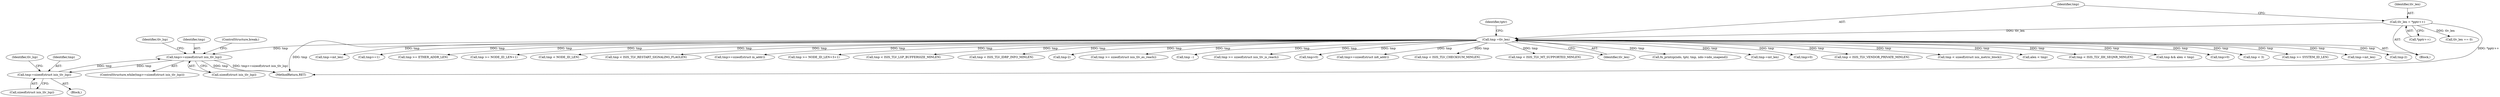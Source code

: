 digraph "0_tcpdump_3b32029db354cbc875127869d9b12a9addc75b50@API" {
"1002482" [label="(Call,tmp>=sizeof(struct isis_tlv_lsp))"];
"1001364" [label="(Call,tmp =tlv_len)"];
"1001359" [label="(Call,tlv_len = *pptr++)"];
"1002547" [label="(Call,tmp-=sizeof(struct isis_tlv_lsp))"];
"1002482" [label="(Call,tmp>=sizeof(struct isis_tlv_lsp))"];
"1002821" [label="(Call,tmp >= SYSTEM_ID_LEN)"];
"1001361" [label="(Call,*pptr++)"];
"1001365" [label="(Identifier,tmp)"];
"1001856" [label="(Call,tmp-=mt_len)"];
"1002277" [label="(Call,tmp-2)"];
"1002483" [label="(Identifier,tmp)"];
"1001788" [label="(Call,tmp-=mt_len)"];
"1002549" [label="(Call,sizeof(struct isis_tlv_lsp))"];
"1002075" [label="(Call,tmp>=1)"];
"1001359" [label="(Call,tlv_len = *pptr++)"];
"1002482" [label="(Call,tmp>=sizeof(struct isis_tlv_lsp))"];
"1001456" [label="(Call,tmp >= ETHER_ADDR_LEN)"];
"1002486" [label="(Block,)"];
"1001590" [label="(Call,tmp >= NODE_ID_LEN+1)"];
"1002353" [label="(Call,tmp < NODE_ID_LEN)"];
"1002678" [label="(Call,tmp < ISIS_TLV_RESTART_SIGNALING_FLAGLEN)"];
"1002309" [label="(Call,tmp>=sizeof(struct in_addr))"];
"1001617" [label="(Call,tmp >= NODE_ID_LEN+3+1)"];
"1002803" [label="(Call,tmp < ISIS_TLV_LSP_BUFFERSIZE_MINLEN)"];
"1001360" [label="(Identifier,tlv_len)"];
"1002749" [label="(Call,tmp < ISIS_TLV_IDRP_INFO_MINLEN)"];
"1003083" [label="(MethodReturn,RET)"];
"1002232" [label="(Call,tmp-2)"];
"1001387" [label="(Call,tlv_len == 0)"];
"1001704" [label="(Call,tmp >= sizeof(struct isis_tlv_es_reach))"];
"1001506" [label="(Call,tmp --)"];
"1001666" [label="(Call,tmp >= sizeof(struct isis_tlv_is_reach))"];
"1001749" [label="(Call,tmp>0)"];
"1001885" [label="(Call,tmp>=sizeof(struct in6_addr))"];
"1002556" [label="(Call,tmp < ISIS_TLV_CHECKSUM_MINLEN)"];
"1002637" [label="(Call,tmp < ISIS_TLV_MT_SUPPORTED_MINLEN)"];
"1001366" [label="(Identifier,tlv_len)"];
"1002342" [label="(Call,fn_printzp(ndo, tptr, tmp, ndo->ndo_snapend))"];
"1002553" [label="(ControlStructure,break;)"];
"1002552" [label="(Identifier,tlv_lsp)"];
"1001555" [label="(Call,tmp-=mt_len)"];
"1001364" [label="(Call,tmp =tlv_len)"];
"1002176" [label="(Call,tmp>0)"];
"1002960" [label="(Call,tmp < ISIS_TLV_VENDOR_PRIVATE_MINLEN)"];
"1002846" [label="(Call,tmp < sizeof(struct isis_metric_block))"];
"1001368" [label="(Identifier,tptr)"];
"1002481" [label="(ControlStructure,while(tmp>=sizeof(struct isis_tlv_lsp)))"];
"1002490" [label="(Identifier,tlv_lsp)"];
"1001412" [label="(Call,alen < tmp)"];
"1002484" [label="(Call,sizeof(struct isis_tlv_lsp))"];
"1002942" [label="(Call,tmp < ISIS_TLV_IIH_SEQNR_MINLEN)"];
"1002548" [label="(Identifier,tmp)"];
"1002547" [label="(Call,tmp-=sizeof(struct isis_tlv_lsp))"];
"1001344" [label="(Block,)"];
"1001410" [label="(Call,tmp && alen < tmp)"];
"1001817" [label="(Call,tmp>0)"];
"1001487" [label="(Call,tmp < 3)"];
"1002482" -> "1002481"  [label="AST: "];
"1002482" -> "1002484"  [label="CFG: "];
"1002483" -> "1002482"  [label="AST: "];
"1002484" -> "1002482"  [label="AST: "];
"1002490" -> "1002482"  [label="CFG: "];
"1002553" -> "1002482"  [label="CFG: "];
"1002482" -> "1003083"  [label="DDG: tmp"];
"1002482" -> "1003083"  [label="DDG: tmp>=sizeof(struct isis_tlv_lsp)"];
"1001364" -> "1002482"  [label="DDG: tmp"];
"1002547" -> "1002482"  [label="DDG: tmp"];
"1002482" -> "1002547"  [label="DDG: tmp"];
"1001364" -> "1001344"  [label="AST: "];
"1001364" -> "1001366"  [label="CFG: "];
"1001365" -> "1001364"  [label="AST: "];
"1001366" -> "1001364"  [label="AST: "];
"1001368" -> "1001364"  [label="CFG: "];
"1001364" -> "1003083"  [label="DDG: tmp"];
"1001359" -> "1001364"  [label="DDG: tlv_len"];
"1001364" -> "1001410"  [label="DDG: tmp"];
"1001364" -> "1001412"  [label="DDG: tmp"];
"1001364" -> "1001456"  [label="DDG: tmp"];
"1001364" -> "1001487"  [label="DDG: tmp"];
"1001364" -> "1001506"  [label="DDG: tmp"];
"1001364" -> "1001555"  [label="DDG: tmp"];
"1001364" -> "1001590"  [label="DDG: tmp"];
"1001364" -> "1001617"  [label="DDG: tmp"];
"1001364" -> "1001666"  [label="DDG: tmp"];
"1001364" -> "1001704"  [label="DDG: tmp"];
"1001364" -> "1001749"  [label="DDG: tmp"];
"1001364" -> "1001788"  [label="DDG: tmp"];
"1001364" -> "1001817"  [label="DDG: tmp"];
"1001364" -> "1001856"  [label="DDG: tmp"];
"1001364" -> "1001885"  [label="DDG: tmp"];
"1001364" -> "1002075"  [label="DDG: tmp"];
"1001364" -> "1002176"  [label="DDG: tmp"];
"1001364" -> "1002232"  [label="DDG: tmp"];
"1001364" -> "1002277"  [label="DDG: tmp"];
"1001364" -> "1002309"  [label="DDG: tmp"];
"1001364" -> "1002342"  [label="DDG: tmp"];
"1001364" -> "1002353"  [label="DDG: tmp"];
"1001364" -> "1002556"  [label="DDG: tmp"];
"1001364" -> "1002637"  [label="DDG: tmp"];
"1001364" -> "1002678"  [label="DDG: tmp"];
"1001364" -> "1002749"  [label="DDG: tmp"];
"1001364" -> "1002803"  [label="DDG: tmp"];
"1001364" -> "1002821"  [label="DDG: tmp"];
"1001364" -> "1002846"  [label="DDG: tmp"];
"1001364" -> "1002942"  [label="DDG: tmp"];
"1001364" -> "1002960"  [label="DDG: tmp"];
"1001359" -> "1001344"  [label="AST: "];
"1001359" -> "1001361"  [label="CFG: "];
"1001360" -> "1001359"  [label="AST: "];
"1001361" -> "1001359"  [label="AST: "];
"1001365" -> "1001359"  [label="CFG: "];
"1001359" -> "1003083"  [label="DDG: *pptr++"];
"1001359" -> "1001387"  [label="DDG: tlv_len"];
"1002547" -> "1002486"  [label="AST: "];
"1002547" -> "1002549"  [label="CFG: "];
"1002548" -> "1002547"  [label="AST: "];
"1002549" -> "1002547"  [label="AST: "];
"1002552" -> "1002547"  [label="CFG: "];
}
